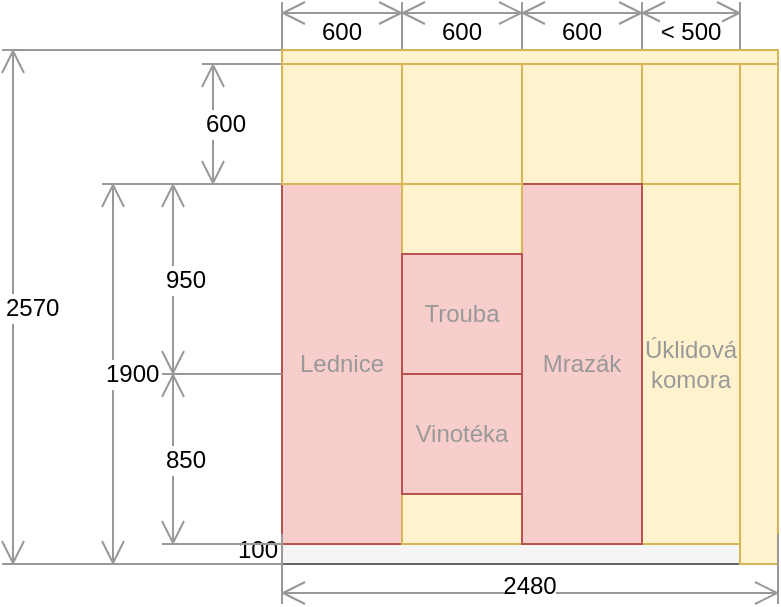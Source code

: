 <mxfile version="20.3.0" type="device"><diagram id="vtQquzI4iVmjjQQ1tL-T" name="Page-1"><mxGraphModel dx="391" dy="234" grid="1" gridSize="10" guides="1" tooltips="1" connect="1" arrows="1" fold="1" page="1" pageScale="1" pageWidth="1600" pageHeight="900" math="0" shadow="0"><root><mxCell id="0"/><mxCell id="1" parent="0"/><mxCell id="thXdoWXULZ0o-IUbp3jS-1" value="" style="rounded=0;whiteSpace=wrap;html=1;" parent="1" vertex="1"><mxGeometry x="360" y="333" width="248" height="257" as="geometry"/></mxCell><mxCell id="thXdoWXULZ0o-IUbp3jS-2" value="" style="rounded=0;whiteSpace=wrap;html=1;fillColor=#f5f5f5;fontColor=#333333;strokeColor=#666666;" parent="1" vertex="1"><mxGeometry x="360" y="580" width="248" height="10" as="geometry"/></mxCell><mxCell id="thXdoWXULZ0o-IUbp3jS-4" value="Lednice" style="rounded=0;whiteSpace=wrap;html=1;fillColor=#f8cecc;strokeColor=#b85450;fontColor=#999999;" parent="1" vertex="1"><mxGeometry x="360" y="400" width="60" height="180" as="geometry"/></mxCell><mxCell id="thXdoWXULZ0o-IUbp3jS-5" value="100" style="shape=dimension;direction=south;whiteSpace=wrap;html=1;align=right;points=[];verticalAlign=middle;labelBackgroundColor=#ffffff;strokeColor=none;" parent="1" vertex="1"><mxGeometry x="320" y="575" width="40" height="15" as="geometry"/></mxCell><mxCell id="thXdoWXULZ0o-IUbp3jS-7" value="950" style="shape=dimension;direction=south;whiteSpace=wrap;html=1;align=left;points=[];verticalAlign=middle;labelBackgroundColor=#ffffff;strokeColor=#999999;" parent="1" vertex="1"><mxGeometry x="300" y="400" width="60" height="95" as="geometry"/></mxCell><mxCell id="thXdoWXULZ0o-IUbp3jS-9" value="600" style="shape=dimension;direction=south;whiteSpace=wrap;html=1;align=left;points=[];verticalAlign=middle;labelBackgroundColor=#ffffff;strokeColor=#999999;" parent="1" vertex="1"><mxGeometry x="320" y="340" width="40" height="60" as="geometry"/></mxCell><mxCell id="thXdoWXULZ0o-IUbp3jS-10" value="1900" style="shape=dimension;direction=south;whiteSpace=wrap;html=1;align=left;points=[];verticalAlign=middle;labelBackgroundColor=#ffffff;strokeColor=#999999;" parent="1" vertex="1"><mxGeometry x="270" y="400" width="90" height="190" as="geometry"/></mxCell><mxCell id="thXdoWXULZ0o-IUbp3jS-15" value="" style="rounded=0;whiteSpace=wrap;html=1;fillColor=#fff2cc;strokeColor=#d6b656;" parent="1" vertex="1"><mxGeometry x="420" y="340" width="60" height="60" as="geometry"/></mxCell><mxCell id="thXdoWXULZ0o-IUbp3jS-16" value="" style="rounded=0;whiteSpace=wrap;html=1;fillColor=#fff2cc;strokeColor=#d6b656;" parent="1" vertex="1"><mxGeometry x="420" y="495" width="60" height="85" as="geometry"/></mxCell><mxCell id="thXdoWXULZ0o-IUbp3jS-20" value="" style="rounded=0;whiteSpace=wrap;html=1;fillColor=#fff2cc;strokeColor=#d6b656;" parent="1" vertex="1"><mxGeometry x="480" y="340" width="60" height="60" as="geometry"/></mxCell><mxCell id="thXdoWXULZ0o-IUbp3jS-23" value="Úklidová&lt;br&gt;komora" style="rounded=0;whiteSpace=wrap;html=1;fillColor=#fff2cc;strokeColor=#d6b656;fontColor=#999999;" parent="1" vertex="1"><mxGeometry x="540" y="400" width="49" height="180" as="geometry"/></mxCell><mxCell id="thXdoWXULZ0o-IUbp3jS-25" value="" style="rounded=0;whiteSpace=wrap;html=1;fillColor=#fff2cc;strokeColor=#d6b656;" parent="1" vertex="1"><mxGeometry x="540" y="340" width="49" height="60" as="geometry"/></mxCell><mxCell id="thXdoWXULZ0o-IUbp3jS-26" value="" style="rounded=0;whiteSpace=wrap;html=1;fillColor=#fff2cc;strokeColor=#d6b656;" parent="1" vertex="1"><mxGeometry x="589" y="340" width="19" height="250" as="geometry"/></mxCell><mxCell id="thXdoWXULZ0o-IUbp3jS-27" value="2480" style="shape=dimension;direction=east;whiteSpace=wrap;html=1;align=center;points=[];verticalAlign=bottom;spacingTop=-8;labelBackgroundColor=#ffffff;strokeColor=#999999;" parent="1" vertex="1"><mxGeometry x="360" y="575" width="248" height="35" as="geometry"/></mxCell><mxCell id="thXdoWXULZ0o-IUbp3jS-28" value="600" style="shape=dimension;direction=west;whiteSpace=wrap;html=1;align=center;points=[];verticalAlign=middle;labelBackgroundColor=#ffffff;strokeColor=#999999;" parent="1" vertex="1"><mxGeometry x="360" y="309" width="60" height="30" as="geometry"/></mxCell><mxCell id="thXdoWXULZ0o-IUbp3jS-29" value="600" style="shape=dimension;direction=west;whiteSpace=wrap;html=1;align=center;points=[];verticalAlign=middle;labelBackgroundColor=#ffffff;strokeColor=#999999;" parent="1" vertex="1"><mxGeometry x="420" y="309" width="60" height="30" as="geometry"/></mxCell><mxCell id="thXdoWXULZ0o-IUbp3jS-30" value="600" style="shape=dimension;direction=west;whiteSpace=wrap;html=1;align=center;points=[];verticalAlign=middle;labelBackgroundColor=#ffffff;strokeColor=#999999;" parent="1" vertex="1"><mxGeometry x="480" y="309" width="60" height="30" as="geometry"/></mxCell><mxCell id="thXdoWXULZ0o-IUbp3jS-31" value="&amp;lt; 500" style="shape=dimension;direction=west;whiteSpace=wrap;html=1;align=center;points=[];verticalAlign=middle;labelBackgroundColor=#ffffff;strokeColor=#999999;" parent="1" vertex="1"><mxGeometry x="540" y="309" width="49" height="30" as="geometry"/></mxCell><mxCell id="thXdoWXULZ0o-IUbp3jS-13" value="Mrazák" style="rounded=0;whiteSpace=wrap;html=1;fillColor=#f8cecc;strokeColor=#b85450;fontColor=#999999;" parent="1" vertex="1"><mxGeometry x="480" y="400" width="60" height="180" as="geometry"/></mxCell><mxCell id="thXdoWXULZ0o-IUbp3jS-34" value="" style="shape=dimension;direction=west;whiteSpace=wrap;html=1;align=center;points=[];verticalAlign=middle;labelBackgroundColor=#ffffff;strokeColor=none;" parent="1" vertex="1"><mxGeometry x="595" y="309" width="12" height="30" as="geometry"/></mxCell><mxCell id="XLA-jccT_AFtEosVJOcE-8" value="2570" style="shape=dimension;direction=south;whiteSpace=wrap;html=1;align=left;points=[];verticalAlign=middle;labelBackgroundColor=#ffffff;strokeColor=#999999;" parent="1" vertex="1"><mxGeometry x="220" y="333" width="140" height="257" as="geometry"/></mxCell><mxCell id="XLA-jccT_AFtEosVJOcE-9" value="" style="rounded=0;whiteSpace=wrap;html=1;fillColor=#fff2cc;strokeColor=#d6b656;" parent="1" vertex="1"><mxGeometry x="360" y="340" width="60" height="60" as="geometry"/></mxCell><mxCell id="uPZTr6VU6R-M-8eF6N0f-1" value="850" style="shape=dimension;direction=south;whiteSpace=wrap;html=1;align=left;points=[];verticalAlign=middle;labelBackgroundColor=#ffffff;strokeColor=#999999;" parent="1" vertex="1"><mxGeometry x="300" y="495" width="60" height="85" as="geometry"/></mxCell><mxCell id="oxquYnAIyyq6WsF-ylsq-1" value="" style="rounded=0;whiteSpace=wrap;html=1;fillColor=#fff2cc;strokeColor=#d6b656;" parent="1" vertex="1"><mxGeometry x="360" y="333" width="248" height="7" as="geometry"/></mxCell><mxCell id="XLA-jccT_AFtEosVJOcE-15" value="" style="rounded=0;whiteSpace=wrap;html=1;fillColor=#fff2cc;strokeColor=#d6b656;" parent="1" vertex="1"><mxGeometry x="420" y="400" width="60" height="50" as="geometry"/></mxCell><mxCell id="thXdoWXULZ0o-IUbp3jS-17" value="Trouba" style="rounded=0;whiteSpace=wrap;html=1;fillColor=#f8cecc;strokeColor=#b85450;fontColor=#999999;" parent="1" vertex="1"><mxGeometry x="420" y="435" width="60" height="60" as="geometry"/></mxCell><mxCell id="Jh4Gqnl8iO1sTvK9-6DP-1" value="Vinotéka" style="rounded=0;whiteSpace=wrap;html=1;fillColor=#f8cecc;strokeColor=#b85450;fontColor=#999999;" parent="1" vertex="1"><mxGeometry x="420" y="495" width="60" height="60" as="geometry"/></mxCell></root></mxGraphModel></diagram></mxfile>